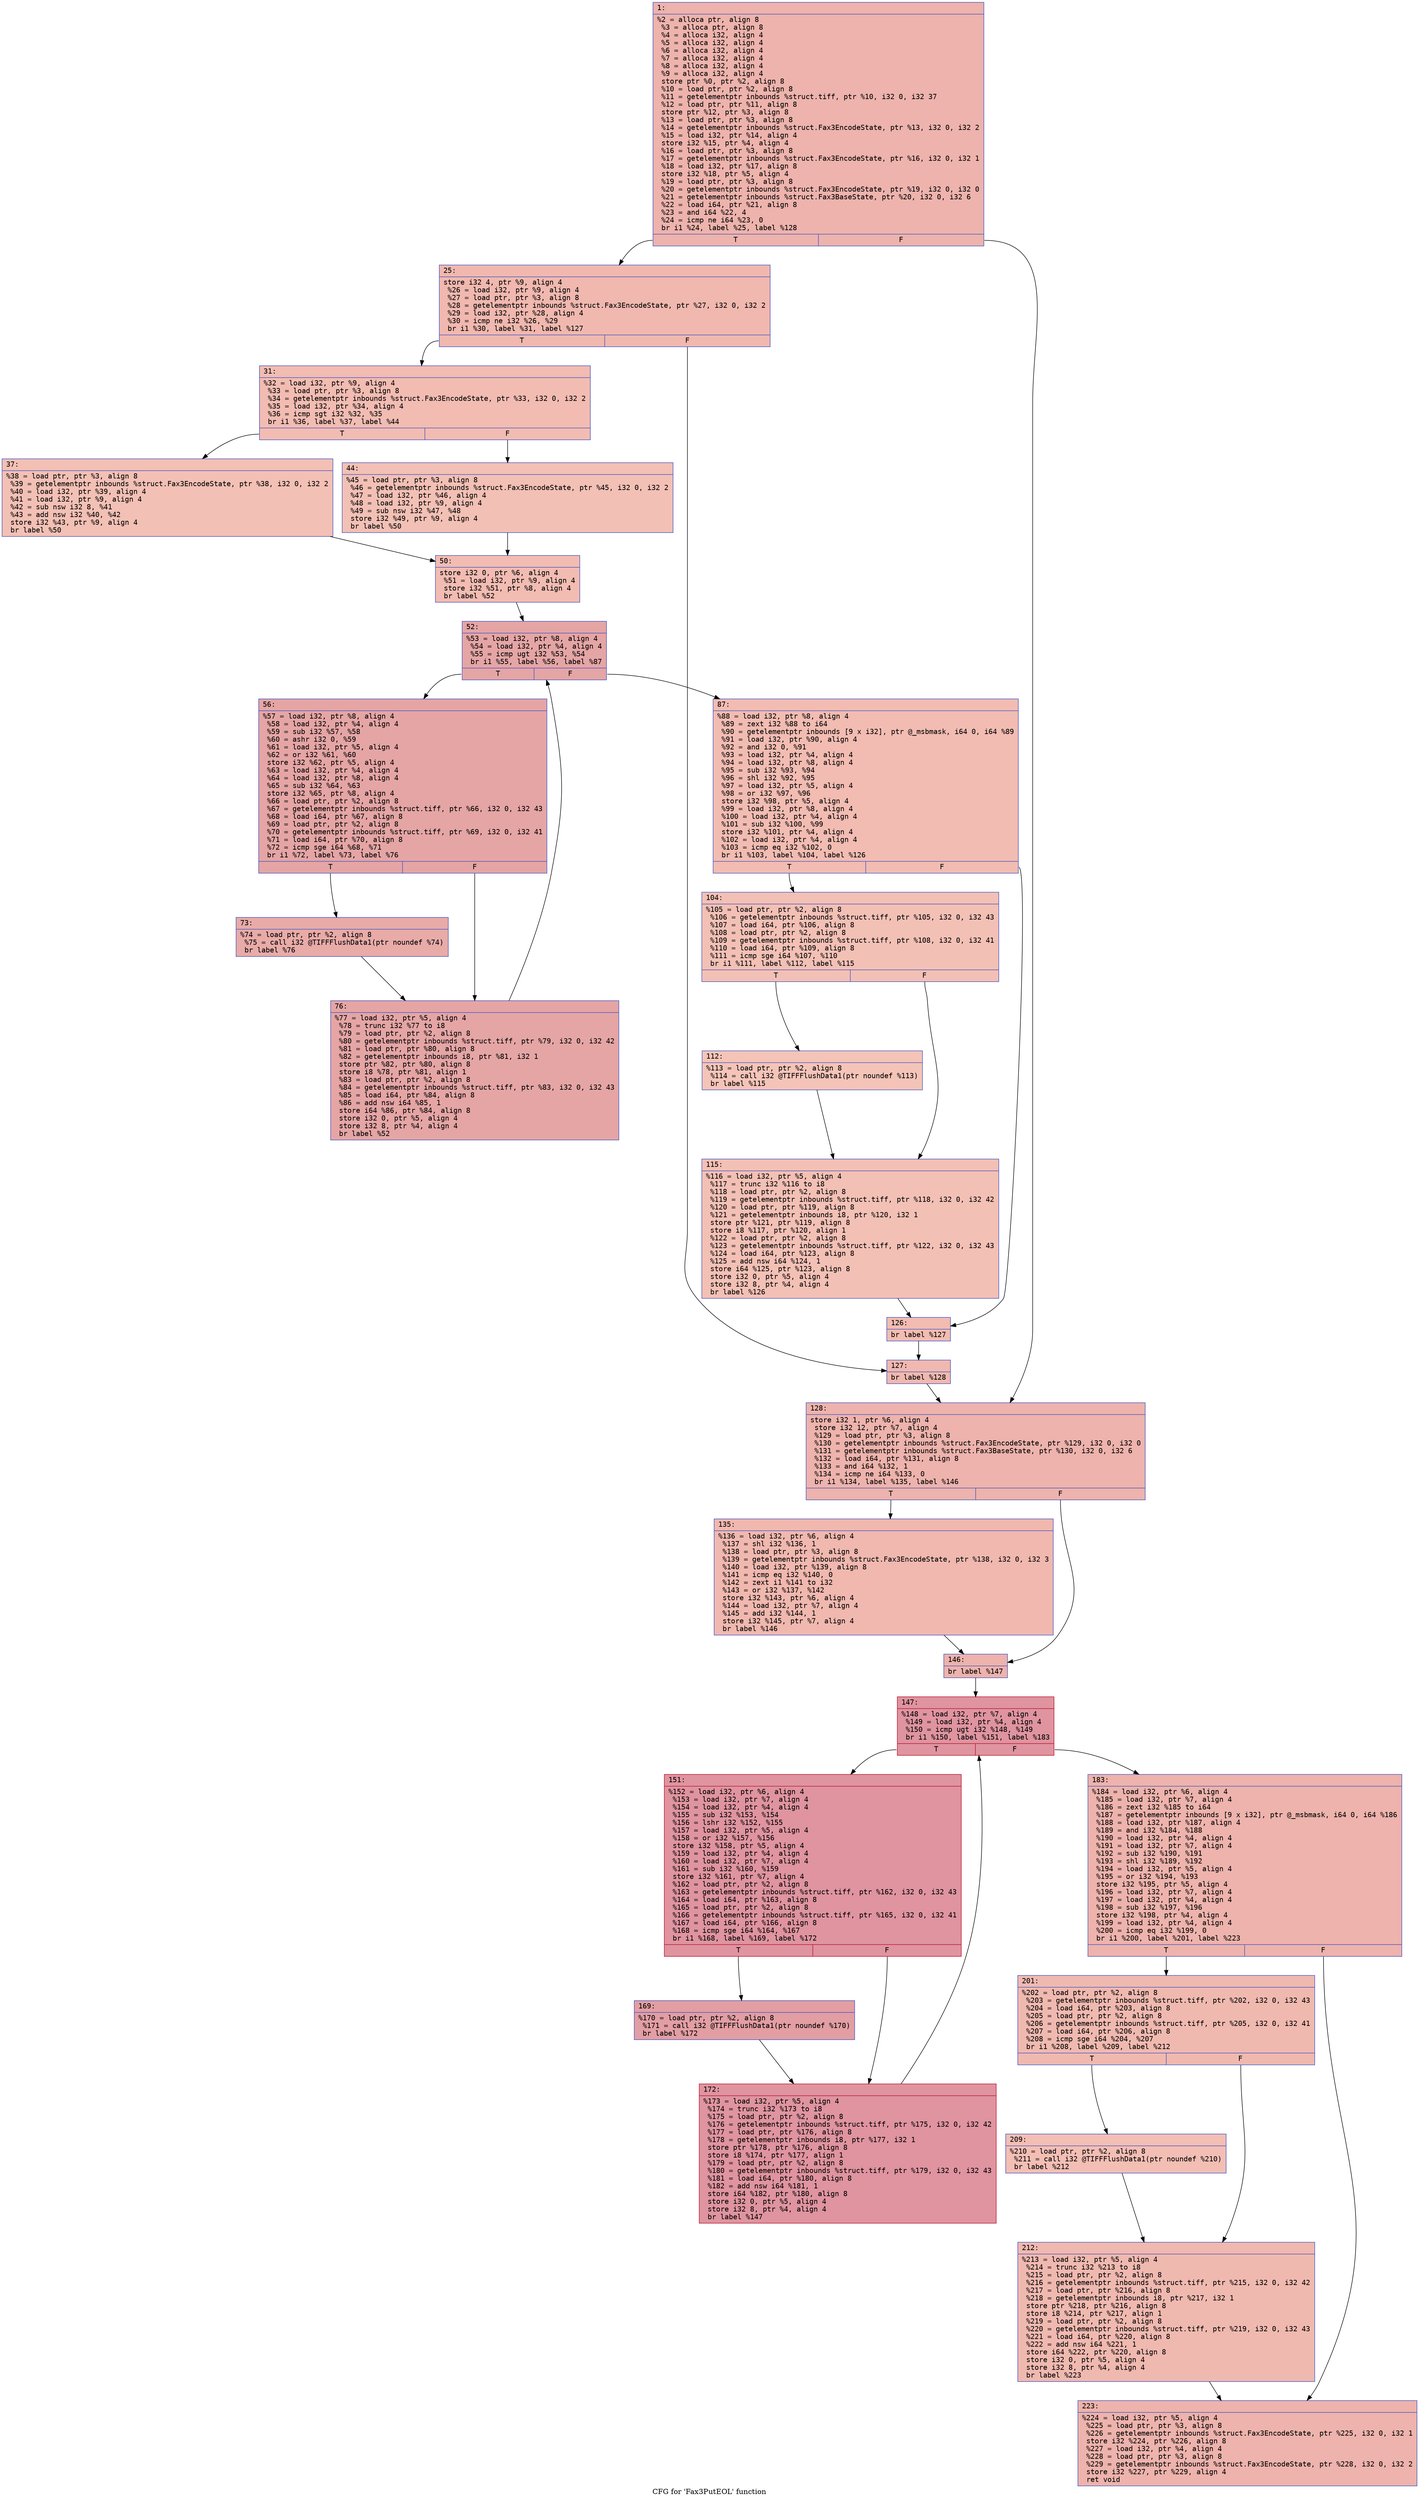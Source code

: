 digraph "CFG for 'Fax3PutEOL' function" {
	label="CFG for 'Fax3PutEOL' function";

	Node0x6000005c05a0 [shape=record,color="#3d50c3ff", style=filled, fillcolor="#d6524470" fontname="Courier",label="{1:\l|  %2 = alloca ptr, align 8\l  %3 = alloca ptr, align 8\l  %4 = alloca i32, align 4\l  %5 = alloca i32, align 4\l  %6 = alloca i32, align 4\l  %7 = alloca i32, align 4\l  %8 = alloca i32, align 4\l  %9 = alloca i32, align 4\l  store ptr %0, ptr %2, align 8\l  %10 = load ptr, ptr %2, align 8\l  %11 = getelementptr inbounds %struct.tiff, ptr %10, i32 0, i32 37\l  %12 = load ptr, ptr %11, align 8\l  store ptr %12, ptr %3, align 8\l  %13 = load ptr, ptr %3, align 8\l  %14 = getelementptr inbounds %struct.Fax3EncodeState, ptr %13, i32 0, i32 2\l  %15 = load i32, ptr %14, align 4\l  store i32 %15, ptr %4, align 4\l  %16 = load ptr, ptr %3, align 8\l  %17 = getelementptr inbounds %struct.Fax3EncodeState, ptr %16, i32 0, i32 1\l  %18 = load i32, ptr %17, align 8\l  store i32 %18, ptr %5, align 4\l  %19 = load ptr, ptr %3, align 8\l  %20 = getelementptr inbounds %struct.Fax3EncodeState, ptr %19, i32 0, i32 0\l  %21 = getelementptr inbounds %struct.Fax3BaseState, ptr %20, i32 0, i32 6\l  %22 = load i64, ptr %21, align 8\l  %23 = and i64 %22, 4\l  %24 = icmp ne i64 %23, 0\l  br i1 %24, label %25, label %128\l|{<s0>T|<s1>F}}"];
	Node0x6000005c05a0:s0 -> Node0x6000005c05f0[tooltip="1 -> 25\nProbability 50.00%" ];
	Node0x6000005c05a0:s1 -> Node0x6000005c0aa0[tooltip="1 -> 128\nProbability 50.00%" ];
	Node0x6000005c05f0 [shape=record,color="#3d50c3ff", style=filled, fillcolor="#dc5d4a70" fontname="Courier",label="{25:\l|  store i32 4, ptr %9, align 4\l  %26 = load i32, ptr %9, align 4\l  %27 = load ptr, ptr %3, align 8\l  %28 = getelementptr inbounds %struct.Fax3EncodeState, ptr %27, i32 0, i32 2\l  %29 = load i32, ptr %28, align 4\l  %30 = icmp ne i32 %26, %29\l  br i1 %30, label %31, label %127\l|{<s0>T|<s1>F}}"];
	Node0x6000005c05f0:s0 -> Node0x6000005c0640[tooltip="25 -> 31\nProbability 50.00%" ];
	Node0x6000005c05f0:s1 -> Node0x6000005c0a50[tooltip="25 -> 127\nProbability 50.00%" ];
	Node0x6000005c0640 [shape=record,color="#3d50c3ff", style=filled, fillcolor="#e1675170" fontname="Courier",label="{31:\l|  %32 = load i32, ptr %9, align 4\l  %33 = load ptr, ptr %3, align 8\l  %34 = getelementptr inbounds %struct.Fax3EncodeState, ptr %33, i32 0, i32 2\l  %35 = load i32, ptr %34, align 4\l  %36 = icmp sgt i32 %32, %35\l  br i1 %36, label %37, label %44\l|{<s0>T|<s1>F}}"];
	Node0x6000005c0640:s0 -> Node0x6000005c0690[tooltip="31 -> 37\nProbability 50.00%" ];
	Node0x6000005c0640:s1 -> Node0x6000005c06e0[tooltip="31 -> 44\nProbability 50.00%" ];
	Node0x6000005c0690 [shape=record,color="#3d50c3ff", style=filled, fillcolor="#e5705870" fontname="Courier",label="{37:\l|  %38 = load ptr, ptr %3, align 8\l  %39 = getelementptr inbounds %struct.Fax3EncodeState, ptr %38, i32 0, i32 2\l  %40 = load i32, ptr %39, align 4\l  %41 = load i32, ptr %9, align 4\l  %42 = sub nsw i32 8, %41\l  %43 = add nsw i32 %40, %42\l  store i32 %43, ptr %9, align 4\l  br label %50\l}"];
	Node0x6000005c0690 -> Node0x6000005c0730[tooltip="37 -> 50\nProbability 100.00%" ];
	Node0x6000005c06e0 [shape=record,color="#3d50c3ff", style=filled, fillcolor="#e5705870" fontname="Courier",label="{44:\l|  %45 = load ptr, ptr %3, align 8\l  %46 = getelementptr inbounds %struct.Fax3EncodeState, ptr %45, i32 0, i32 2\l  %47 = load i32, ptr %46, align 4\l  %48 = load i32, ptr %9, align 4\l  %49 = sub nsw i32 %47, %48\l  store i32 %49, ptr %9, align 4\l  br label %50\l}"];
	Node0x6000005c06e0 -> Node0x6000005c0730[tooltip="44 -> 50\nProbability 100.00%" ];
	Node0x6000005c0730 [shape=record,color="#3d50c3ff", style=filled, fillcolor="#e1675170" fontname="Courier",label="{50:\l|  store i32 0, ptr %6, align 4\l  %51 = load i32, ptr %9, align 4\l  store i32 %51, ptr %8, align 4\l  br label %52\l}"];
	Node0x6000005c0730 -> Node0x6000005c0780[tooltip="50 -> 52\nProbability 100.00%" ];
	Node0x6000005c0780 [shape=record,color="#3d50c3ff", style=filled, fillcolor="#c5333470" fontname="Courier",label="{52:\l|  %53 = load i32, ptr %8, align 4\l  %54 = load i32, ptr %4, align 4\l  %55 = icmp ugt i32 %53, %54\l  br i1 %55, label %56, label %87\l|{<s0>T|<s1>F}}"];
	Node0x6000005c0780:s0 -> Node0x6000005c07d0[tooltip="52 -> 56\nProbability 96.88%" ];
	Node0x6000005c0780:s1 -> Node0x6000005c08c0[tooltip="52 -> 87\nProbability 3.12%" ];
	Node0x6000005c07d0 [shape=record,color="#3d50c3ff", style=filled, fillcolor="#c5333470" fontname="Courier",label="{56:\l|  %57 = load i32, ptr %8, align 4\l  %58 = load i32, ptr %4, align 4\l  %59 = sub i32 %57, %58\l  %60 = ashr i32 0, %59\l  %61 = load i32, ptr %5, align 4\l  %62 = or i32 %61, %60\l  store i32 %62, ptr %5, align 4\l  %63 = load i32, ptr %4, align 4\l  %64 = load i32, ptr %8, align 4\l  %65 = sub i32 %64, %63\l  store i32 %65, ptr %8, align 4\l  %66 = load ptr, ptr %2, align 8\l  %67 = getelementptr inbounds %struct.tiff, ptr %66, i32 0, i32 43\l  %68 = load i64, ptr %67, align 8\l  %69 = load ptr, ptr %2, align 8\l  %70 = getelementptr inbounds %struct.tiff, ptr %69, i32 0, i32 41\l  %71 = load i64, ptr %70, align 8\l  %72 = icmp sge i64 %68, %71\l  br i1 %72, label %73, label %76\l|{<s0>T|<s1>F}}"];
	Node0x6000005c07d0:s0 -> Node0x6000005c0820[tooltip="56 -> 73\nProbability 50.00%" ];
	Node0x6000005c07d0:s1 -> Node0x6000005c0870[tooltip="56 -> 76\nProbability 50.00%" ];
	Node0x6000005c0820 [shape=record,color="#3d50c3ff", style=filled, fillcolor="#cc403a70" fontname="Courier",label="{73:\l|  %74 = load ptr, ptr %2, align 8\l  %75 = call i32 @TIFFFlushData1(ptr noundef %74)\l  br label %76\l}"];
	Node0x6000005c0820 -> Node0x6000005c0870[tooltip="73 -> 76\nProbability 100.00%" ];
	Node0x6000005c0870 [shape=record,color="#3d50c3ff", style=filled, fillcolor="#c5333470" fontname="Courier",label="{76:\l|  %77 = load i32, ptr %5, align 4\l  %78 = trunc i32 %77 to i8\l  %79 = load ptr, ptr %2, align 8\l  %80 = getelementptr inbounds %struct.tiff, ptr %79, i32 0, i32 42\l  %81 = load ptr, ptr %80, align 8\l  %82 = getelementptr inbounds i8, ptr %81, i32 1\l  store ptr %82, ptr %80, align 8\l  store i8 %78, ptr %81, align 1\l  %83 = load ptr, ptr %2, align 8\l  %84 = getelementptr inbounds %struct.tiff, ptr %83, i32 0, i32 43\l  %85 = load i64, ptr %84, align 8\l  %86 = add nsw i64 %85, 1\l  store i64 %86, ptr %84, align 8\l  store i32 0, ptr %5, align 4\l  store i32 8, ptr %4, align 4\l  br label %52\l}"];
	Node0x6000005c0870 -> Node0x6000005c0780[tooltip="76 -> 52\nProbability 100.00%" ];
	Node0x6000005c08c0 [shape=record,color="#3d50c3ff", style=filled, fillcolor="#e1675170" fontname="Courier",label="{87:\l|  %88 = load i32, ptr %8, align 4\l  %89 = zext i32 %88 to i64\l  %90 = getelementptr inbounds [9 x i32], ptr @_msbmask, i64 0, i64 %89\l  %91 = load i32, ptr %90, align 4\l  %92 = and i32 0, %91\l  %93 = load i32, ptr %4, align 4\l  %94 = load i32, ptr %8, align 4\l  %95 = sub i32 %93, %94\l  %96 = shl i32 %92, %95\l  %97 = load i32, ptr %5, align 4\l  %98 = or i32 %97, %96\l  store i32 %98, ptr %5, align 4\l  %99 = load i32, ptr %8, align 4\l  %100 = load i32, ptr %4, align 4\l  %101 = sub i32 %100, %99\l  store i32 %101, ptr %4, align 4\l  %102 = load i32, ptr %4, align 4\l  %103 = icmp eq i32 %102, 0\l  br i1 %103, label %104, label %126\l|{<s0>T|<s1>F}}"];
	Node0x6000005c08c0:s0 -> Node0x6000005c0910[tooltip="87 -> 104\nProbability 37.50%" ];
	Node0x6000005c08c0:s1 -> Node0x6000005c0a00[tooltip="87 -> 126\nProbability 62.50%" ];
	Node0x6000005c0910 [shape=record,color="#3d50c3ff", style=filled, fillcolor="#e5705870" fontname="Courier",label="{104:\l|  %105 = load ptr, ptr %2, align 8\l  %106 = getelementptr inbounds %struct.tiff, ptr %105, i32 0, i32 43\l  %107 = load i64, ptr %106, align 8\l  %108 = load ptr, ptr %2, align 8\l  %109 = getelementptr inbounds %struct.tiff, ptr %108, i32 0, i32 41\l  %110 = load i64, ptr %109, align 8\l  %111 = icmp sge i64 %107, %110\l  br i1 %111, label %112, label %115\l|{<s0>T|<s1>F}}"];
	Node0x6000005c0910:s0 -> Node0x6000005c0960[tooltip="104 -> 112\nProbability 50.00%" ];
	Node0x6000005c0910:s1 -> Node0x6000005c09b0[tooltip="104 -> 115\nProbability 50.00%" ];
	Node0x6000005c0960 [shape=record,color="#3d50c3ff", style=filled, fillcolor="#e97a5f70" fontname="Courier",label="{112:\l|  %113 = load ptr, ptr %2, align 8\l  %114 = call i32 @TIFFFlushData1(ptr noundef %113)\l  br label %115\l}"];
	Node0x6000005c0960 -> Node0x6000005c09b0[tooltip="112 -> 115\nProbability 100.00%" ];
	Node0x6000005c09b0 [shape=record,color="#3d50c3ff", style=filled, fillcolor="#e5705870" fontname="Courier",label="{115:\l|  %116 = load i32, ptr %5, align 4\l  %117 = trunc i32 %116 to i8\l  %118 = load ptr, ptr %2, align 8\l  %119 = getelementptr inbounds %struct.tiff, ptr %118, i32 0, i32 42\l  %120 = load ptr, ptr %119, align 8\l  %121 = getelementptr inbounds i8, ptr %120, i32 1\l  store ptr %121, ptr %119, align 8\l  store i8 %117, ptr %120, align 1\l  %122 = load ptr, ptr %2, align 8\l  %123 = getelementptr inbounds %struct.tiff, ptr %122, i32 0, i32 43\l  %124 = load i64, ptr %123, align 8\l  %125 = add nsw i64 %124, 1\l  store i64 %125, ptr %123, align 8\l  store i32 0, ptr %5, align 4\l  store i32 8, ptr %4, align 4\l  br label %126\l}"];
	Node0x6000005c09b0 -> Node0x6000005c0a00[tooltip="115 -> 126\nProbability 100.00%" ];
	Node0x6000005c0a00 [shape=record,color="#3d50c3ff", style=filled, fillcolor="#e1675170" fontname="Courier",label="{126:\l|  br label %127\l}"];
	Node0x6000005c0a00 -> Node0x6000005c0a50[tooltip="126 -> 127\nProbability 100.00%" ];
	Node0x6000005c0a50 [shape=record,color="#3d50c3ff", style=filled, fillcolor="#dc5d4a70" fontname="Courier",label="{127:\l|  br label %128\l}"];
	Node0x6000005c0a50 -> Node0x6000005c0aa0[tooltip="127 -> 128\nProbability 100.00%" ];
	Node0x6000005c0aa0 [shape=record,color="#3d50c3ff", style=filled, fillcolor="#d6524470" fontname="Courier",label="{128:\l|  store i32 1, ptr %6, align 4\l  store i32 12, ptr %7, align 4\l  %129 = load ptr, ptr %3, align 8\l  %130 = getelementptr inbounds %struct.Fax3EncodeState, ptr %129, i32 0, i32 0\l  %131 = getelementptr inbounds %struct.Fax3BaseState, ptr %130, i32 0, i32 6\l  %132 = load i64, ptr %131, align 8\l  %133 = and i64 %132, 1\l  %134 = icmp ne i64 %133, 0\l  br i1 %134, label %135, label %146\l|{<s0>T|<s1>F}}"];
	Node0x6000005c0aa0:s0 -> Node0x6000005c0af0[tooltip="128 -> 135\nProbability 50.00%" ];
	Node0x6000005c0aa0:s1 -> Node0x6000005c0b40[tooltip="128 -> 146\nProbability 50.00%" ];
	Node0x6000005c0af0 [shape=record,color="#3d50c3ff", style=filled, fillcolor="#dc5d4a70" fontname="Courier",label="{135:\l|  %136 = load i32, ptr %6, align 4\l  %137 = shl i32 %136, 1\l  %138 = load ptr, ptr %3, align 8\l  %139 = getelementptr inbounds %struct.Fax3EncodeState, ptr %138, i32 0, i32 3\l  %140 = load i32, ptr %139, align 8\l  %141 = icmp eq i32 %140, 0\l  %142 = zext i1 %141 to i32\l  %143 = or i32 %137, %142\l  store i32 %143, ptr %6, align 4\l  %144 = load i32, ptr %7, align 4\l  %145 = add i32 %144, 1\l  store i32 %145, ptr %7, align 4\l  br label %146\l}"];
	Node0x6000005c0af0 -> Node0x6000005c0b40[tooltip="135 -> 146\nProbability 100.00%" ];
	Node0x6000005c0b40 [shape=record,color="#3d50c3ff", style=filled, fillcolor="#d6524470" fontname="Courier",label="{146:\l|  br label %147\l}"];
	Node0x6000005c0b40 -> Node0x6000005c0b90[tooltip="146 -> 147\nProbability 100.00%" ];
	Node0x6000005c0b90 [shape=record,color="#b70d28ff", style=filled, fillcolor="#b70d2870" fontname="Courier",label="{147:\l|  %148 = load i32, ptr %7, align 4\l  %149 = load i32, ptr %4, align 4\l  %150 = icmp ugt i32 %148, %149\l  br i1 %150, label %151, label %183\l|{<s0>T|<s1>F}}"];
	Node0x6000005c0b90:s0 -> Node0x6000005c0be0[tooltip="147 -> 151\nProbability 96.88%" ];
	Node0x6000005c0b90:s1 -> Node0x6000005c0cd0[tooltip="147 -> 183\nProbability 3.12%" ];
	Node0x6000005c0be0 [shape=record,color="#b70d28ff", style=filled, fillcolor="#b70d2870" fontname="Courier",label="{151:\l|  %152 = load i32, ptr %6, align 4\l  %153 = load i32, ptr %7, align 4\l  %154 = load i32, ptr %4, align 4\l  %155 = sub i32 %153, %154\l  %156 = lshr i32 %152, %155\l  %157 = load i32, ptr %5, align 4\l  %158 = or i32 %157, %156\l  store i32 %158, ptr %5, align 4\l  %159 = load i32, ptr %4, align 4\l  %160 = load i32, ptr %7, align 4\l  %161 = sub i32 %160, %159\l  store i32 %161, ptr %7, align 4\l  %162 = load ptr, ptr %2, align 8\l  %163 = getelementptr inbounds %struct.tiff, ptr %162, i32 0, i32 43\l  %164 = load i64, ptr %163, align 8\l  %165 = load ptr, ptr %2, align 8\l  %166 = getelementptr inbounds %struct.tiff, ptr %165, i32 0, i32 41\l  %167 = load i64, ptr %166, align 8\l  %168 = icmp sge i64 %164, %167\l  br i1 %168, label %169, label %172\l|{<s0>T|<s1>F}}"];
	Node0x6000005c0be0:s0 -> Node0x6000005c0c30[tooltip="151 -> 169\nProbability 50.00%" ];
	Node0x6000005c0be0:s1 -> Node0x6000005c0c80[tooltip="151 -> 172\nProbability 50.00%" ];
	Node0x6000005c0c30 [shape=record,color="#3d50c3ff", style=filled, fillcolor="#be242e70" fontname="Courier",label="{169:\l|  %170 = load ptr, ptr %2, align 8\l  %171 = call i32 @TIFFFlushData1(ptr noundef %170)\l  br label %172\l}"];
	Node0x6000005c0c30 -> Node0x6000005c0c80[tooltip="169 -> 172\nProbability 100.00%" ];
	Node0x6000005c0c80 [shape=record,color="#b70d28ff", style=filled, fillcolor="#b70d2870" fontname="Courier",label="{172:\l|  %173 = load i32, ptr %5, align 4\l  %174 = trunc i32 %173 to i8\l  %175 = load ptr, ptr %2, align 8\l  %176 = getelementptr inbounds %struct.tiff, ptr %175, i32 0, i32 42\l  %177 = load ptr, ptr %176, align 8\l  %178 = getelementptr inbounds i8, ptr %177, i32 1\l  store ptr %178, ptr %176, align 8\l  store i8 %174, ptr %177, align 1\l  %179 = load ptr, ptr %2, align 8\l  %180 = getelementptr inbounds %struct.tiff, ptr %179, i32 0, i32 43\l  %181 = load i64, ptr %180, align 8\l  %182 = add nsw i64 %181, 1\l  store i64 %182, ptr %180, align 8\l  store i32 0, ptr %5, align 4\l  store i32 8, ptr %4, align 4\l  br label %147\l}"];
	Node0x6000005c0c80 -> Node0x6000005c0b90[tooltip="172 -> 147\nProbability 100.00%" ];
	Node0x6000005c0cd0 [shape=record,color="#3d50c3ff", style=filled, fillcolor="#d6524470" fontname="Courier",label="{183:\l|  %184 = load i32, ptr %6, align 4\l  %185 = load i32, ptr %7, align 4\l  %186 = zext i32 %185 to i64\l  %187 = getelementptr inbounds [9 x i32], ptr @_msbmask, i64 0, i64 %186\l  %188 = load i32, ptr %187, align 4\l  %189 = and i32 %184, %188\l  %190 = load i32, ptr %4, align 4\l  %191 = load i32, ptr %7, align 4\l  %192 = sub i32 %190, %191\l  %193 = shl i32 %189, %192\l  %194 = load i32, ptr %5, align 4\l  %195 = or i32 %194, %193\l  store i32 %195, ptr %5, align 4\l  %196 = load i32, ptr %7, align 4\l  %197 = load i32, ptr %4, align 4\l  %198 = sub i32 %197, %196\l  store i32 %198, ptr %4, align 4\l  %199 = load i32, ptr %4, align 4\l  %200 = icmp eq i32 %199, 0\l  br i1 %200, label %201, label %223\l|{<s0>T|<s1>F}}"];
	Node0x6000005c0cd0:s0 -> Node0x6000005c0d20[tooltip="183 -> 201\nProbability 37.50%" ];
	Node0x6000005c0cd0:s1 -> Node0x6000005c0e10[tooltip="183 -> 223\nProbability 62.50%" ];
	Node0x6000005c0d20 [shape=record,color="#3d50c3ff", style=filled, fillcolor="#de614d70" fontname="Courier",label="{201:\l|  %202 = load ptr, ptr %2, align 8\l  %203 = getelementptr inbounds %struct.tiff, ptr %202, i32 0, i32 43\l  %204 = load i64, ptr %203, align 8\l  %205 = load ptr, ptr %2, align 8\l  %206 = getelementptr inbounds %struct.tiff, ptr %205, i32 0, i32 41\l  %207 = load i64, ptr %206, align 8\l  %208 = icmp sge i64 %204, %207\l  br i1 %208, label %209, label %212\l|{<s0>T|<s1>F}}"];
	Node0x6000005c0d20:s0 -> Node0x6000005c0d70[tooltip="201 -> 209\nProbability 50.00%" ];
	Node0x6000005c0d20:s1 -> Node0x6000005c0dc0[tooltip="201 -> 212\nProbability 50.00%" ];
	Node0x6000005c0d70 [shape=record,color="#3d50c3ff", style=filled, fillcolor="#e36c5570" fontname="Courier",label="{209:\l|  %210 = load ptr, ptr %2, align 8\l  %211 = call i32 @TIFFFlushData1(ptr noundef %210)\l  br label %212\l}"];
	Node0x6000005c0d70 -> Node0x6000005c0dc0[tooltip="209 -> 212\nProbability 100.00%" ];
	Node0x6000005c0dc0 [shape=record,color="#3d50c3ff", style=filled, fillcolor="#de614d70" fontname="Courier",label="{212:\l|  %213 = load i32, ptr %5, align 4\l  %214 = trunc i32 %213 to i8\l  %215 = load ptr, ptr %2, align 8\l  %216 = getelementptr inbounds %struct.tiff, ptr %215, i32 0, i32 42\l  %217 = load ptr, ptr %216, align 8\l  %218 = getelementptr inbounds i8, ptr %217, i32 1\l  store ptr %218, ptr %216, align 8\l  store i8 %214, ptr %217, align 1\l  %219 = load ptr, ptr %2, align 8\l  %220 = getelementptr inbounds %struct.tiff, ptr %219, i32 0, i32 43\l  %221 = load i64, ptr %220, align 8\l  %222 = add nsw i64 %221, 1\l  store i64 %222, ptr %220, align 8\l  store i32 0, ptr %5, align 4\l  store i32 8, ptr %4, align 4\l  br label %223\l}"];
	Node0x6000005c0dc0 -> Node0x6000005c0e10[tooltip="212 -> 223\nProbability 100.00%" ];
	Node0x6000005c0e10 [shape=record,color="#3d50c3ff", style=filled, fillcolor="#d6524470" fontname="Courier",label="{223:\l|  %224 = load i32, ptr %5, align 4\l  %225 = load ptr, ptr %3, align 8\l  %226 = getelementptr inbounds %struct.Fax3EncodeState, ptr %225, i32 0, i32 1\l  store i32 %224, ptr %226, align 8\l  %227 = load i32, ptr %4, align 4\l  %228 = load ptr, ptr %3, align 8\l  %229 = getelementptr inbounds %struct.Fax3EncodeState, ptr %228, i32 0, i32 2\l  store i32 %227, ptr %229, align 4\l  ret void\l}"];
}
